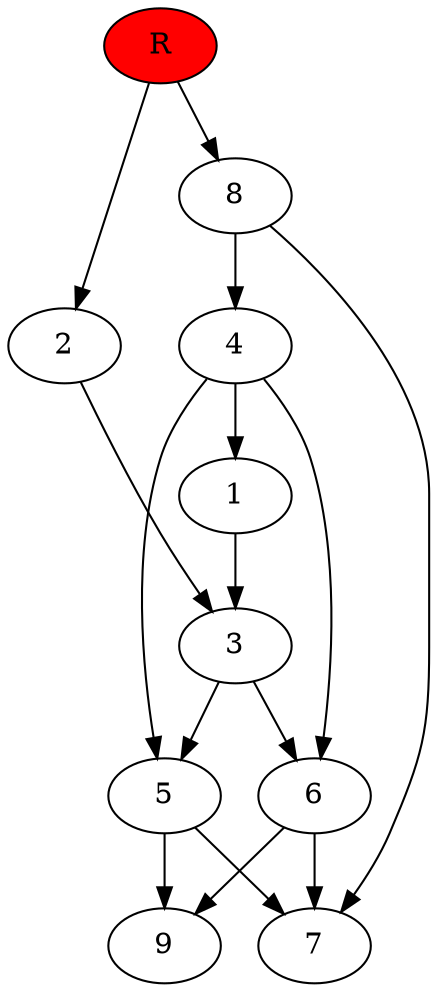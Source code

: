 digraph prb1673 {
	1
	2
	3
	4
	5
	6
	7
	8
	R [fillcolor="#ff0000" style=filled]
	1 -> 3
	2 -> 3
	3 -> 5
	3 -> 6
	4 -> 1
	4 -> 5
	4 -> 6
	5 -> 7
	5 -> 9
	6 -> 7
	6 -> 9
	8 -> 4
	8 -> 7
	R -> 2
	R -> 8
}
